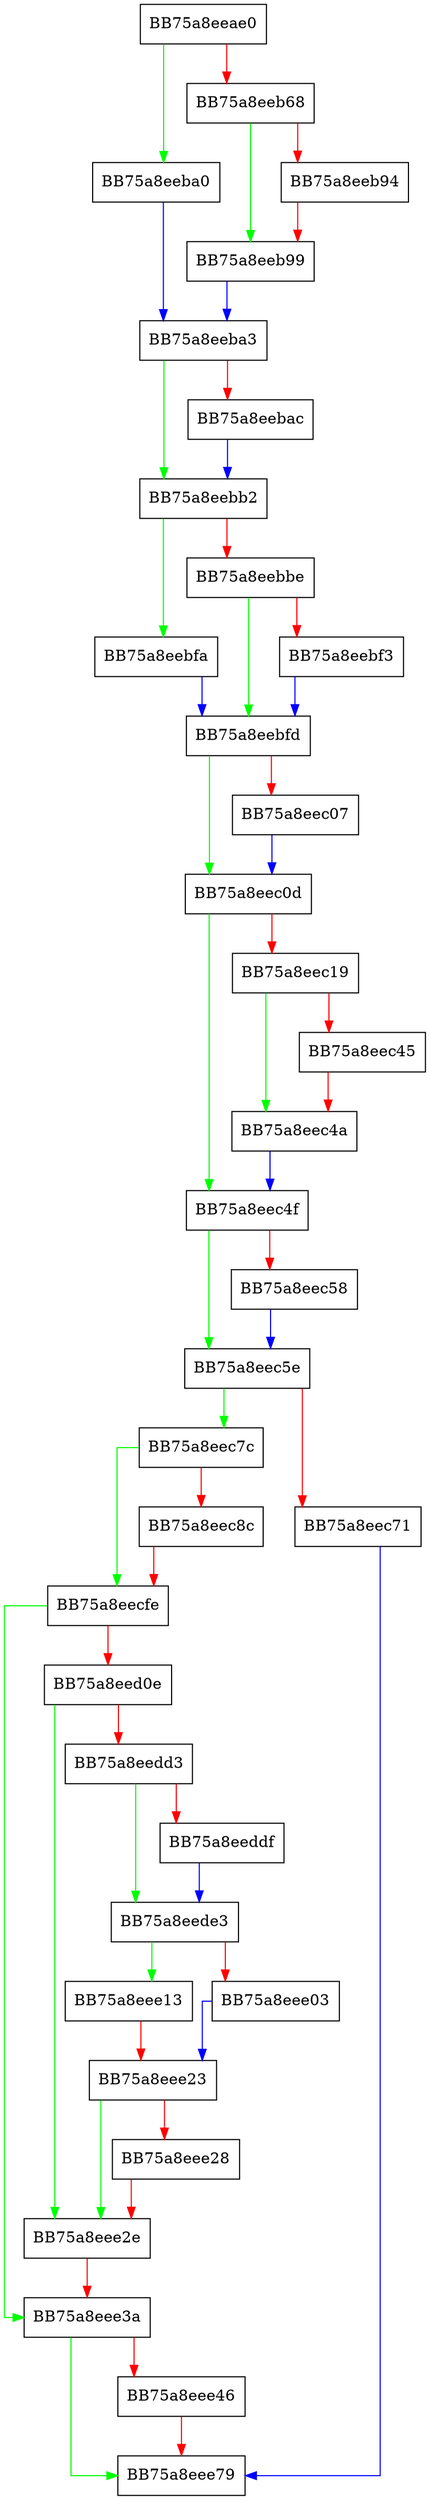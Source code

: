 digraph init {
  node [shape="box"];
  graph [splines=ortho];
  BB75a8eeae0 -> BB75a8eeba0 [color="green"];
  BB75a8eeae0 -> BB75a8eeb68 [color="red"];
  BB75a8eeb68 -> BB75a8eeb99 [color="green"];
  BB75a8eeb68 -> BB75a8eeb94 [color="red"];
  BB75a8eeb94 -> BB75a8eeb99 [color="red"];
  BB75a8eeb99 -> BB75a8eeba3 [color="blue"];
  BB75a8eeba0 -> BB75a8eeba3 [color="blue"];
  BB75a8eeba3 -> BB75a8eebb2 [color="green"];
  BB75a8eeba3 -> BB75a8eebac [color="red"];
  BB75a8eebac -> BB75a8eebb2 [color="blue"];
  BB75a8eebb2 -> BB75a8eebfa [color="green"];
  BB75a8eebb2 -> BB75a8eebbe [color="red"];
  BB75a8eebbe -> BB75a8eebfd [color="green"];
  BB75a8eebbe -> BB75a8eebf3 [color="red"];
  BB75a8eebf3 -> BB75a8eebfd [color="blue"];
  BB75a8eebfa -> BB75a8eebfd [color="blue"];
  BB75a8eebfd -> BB75a8eec0d [color="green"];
  BB75a8eebfd -> BB75a8eec07 [color="red"];
  BB75a8eec07 -> BB75a8eec0d [color="blue"];
  BB75a8eec0d -> BB75a8eec4f [color="green"];
  BB75a8eec0d -> BB75a8eec19 [color="red"];
  BB75a8eec19 -> BB75a8eec4a [color="green"];
  BB75a8eec19 -> BB75a8eec45 [color="red"];
  BB75a8eec45 -> BB75a8eec4a [color="red"];
  BB75a8eec4a -> BB75a8eec4f [color="blue"];
  BB75a8eec4f -> BB75a8eec5e [color="green"];
  BB75a8eec4f -> BB75a8eec58 [color="red"];
  BB75a8eec58 -> BB75a8eec5e [color="blue"];
  BB75a8eec5e -> BB75a8eec7c [color="green"];
  BB75a8eec5e -> BB75a8eec71 [color="red"];
  BB75a8eec71 -> BB75a8eee79 [color="blue"];
  BB75a8eec7c -> BB75a8eecfe [color="green"];
  BB75a8eec7c -> BB75a8eec8c [color="red"];
  BB75a8eec8c -> BB75a8eecfe [color="red"];
  BB75a8eecfe -> BB75a8eee3a [color="green"];
  BB75a8eecfe -> BB75a8eed0e [color="red"];
  BB75a8eed0e -> BB75a8eee2e [color="green"];
  BB75a8eed0e -> BB75a8eedd3 [color="red"];
  BB75a8eedd3 -> BB75a8eede3 [color="green"];
  BB75a8eedd3 -> BB75a8eeddf [color="red"];
  BB75a8eeddf -> BB75a8eede3 [color="blue"];
  BB75a8eede3 -> BB75a8eee13 [color="green"];
  BB75a8eede3 -> BB75a8eee03 [color="red"];
  BB75a8eee03 -> BB75a8eee23 [color="blue"];
  BB75a8eee13 -> BB75a8eee23 [color="red"];
  BB75a8eee23 -> BB75a8eee2e [color="green"];
  BB75a8eee23 -> BB75a8eee28 [color="red"];
  BB75a8eee28 -> BB75a8eee2e [color="red"];
  BB75a8eee2e -> BB75a8eee3a [color="red"];
  BB75a8eee3a -> BB75a8eee79 [color="green"];
  BB75a8eee3a -> BB75a8eee46 [color="red"];
  BB75a8eee46 -> BB75a8eee79 [color="red"];
}